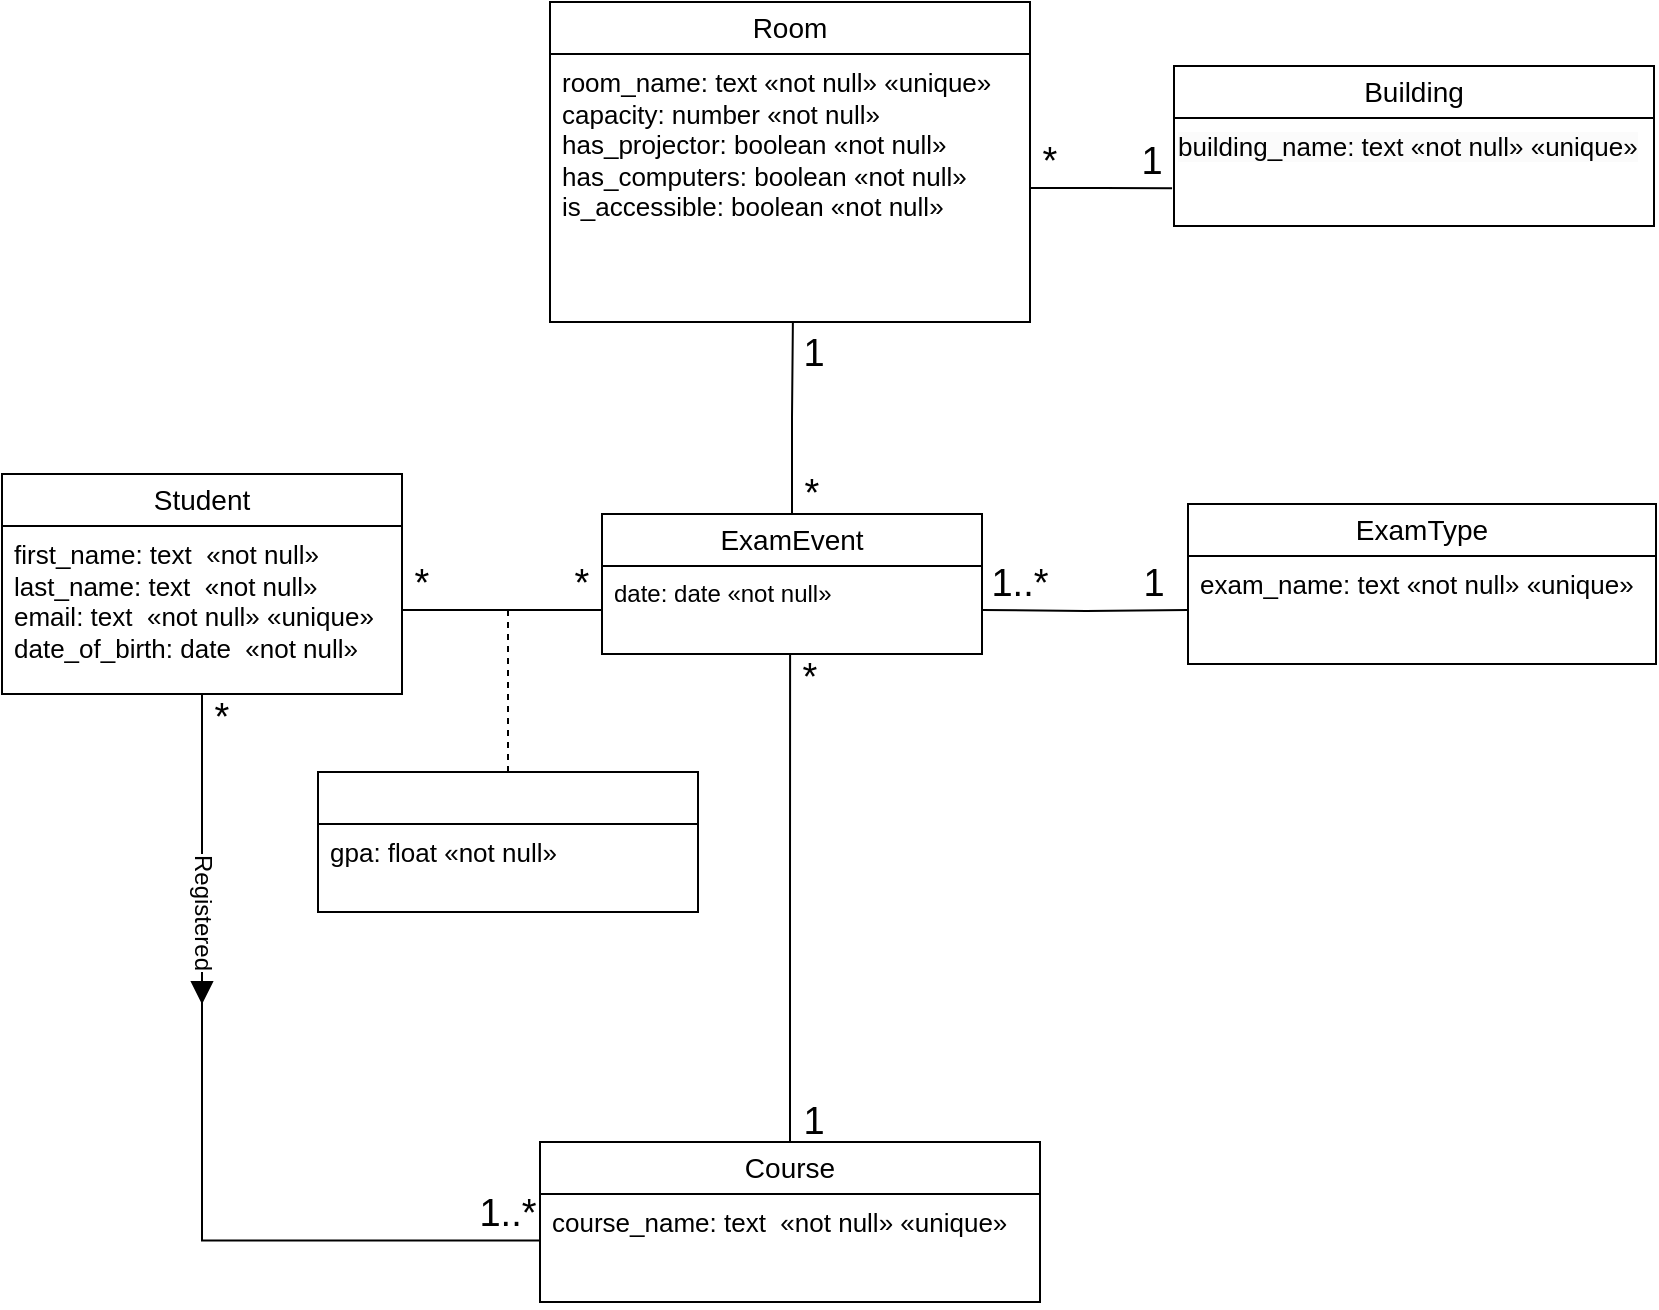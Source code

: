 <mxfile version="22.0.4" type="device">
  <diagram name="Página-1" id="GgqjymAVhDXShxc4KZD5">
    <mxGraphModel dx="880" dy="486" grid="1" gridSize="10" guides="1" tooltips="1" connect="1" arrows="1" fold="1" page="1" pageScale="1" pageWidth="827" pageHeight="1169" math="0" shadow="0">
      <root>
        <mxCell id="0" />
        <mxCell id="1" parent="0" />
        <mxCell id="DpPaolGIagNUOrvhkcs7-1" value="&lt;font style=&quot;font-size: 14px;&quot;&gt;Student&lt;/font&gt;" style="swimlane;fontStyle=0;childLayout=stackLayout;horizontal=1;startSize=26;fillColor=none;horizontalStack=0;resizeParent=1;resizeParentMax=0;resizeLast=0;collapsible=1;marginBottom=0;whiteSpace=wrap;html=1;" parent="1" vertex="1">
          <mxGeometry y="436" width="200" height="110" as="geometry" />
        </mxCell>
        <mxCell id="DpPaolGIagNUOrvhkcs7-2" value="&lt;font style=&quot;font-size: 13px;&quot;&gt;first_name: text&amp;nbsp; «not null»&lt;br&gt;last_name: text&amp;nbsp; «not null»&lt;br&gt;email: text&amp;nbsp; «not null» «unique»&lt;br&gt;date_of_birth: date&amp;nbsp; «not null»&lt;/font&gt;" style="text;strokeColor=none;fillColor=none;align=left;verticalAlign=top;spacingLeft=4;spacingRight=4;overflow=hidden;rotatable=0;points=[[0,0.5],[1,0.5]];portConstraint=eastwest;whiteSpace=wrap;html=1;" parent="DpPaolGIagNUOrvhkcs7-1" vertex="1">
          <mxGeometry y="26" width="200" height="84" as="geometry" />
        </mxCell>
        <mxCell id="DpPaolGIagNUOrvhkcs7-5" value="&lt;font style=&quot;font-size: 14px;&quot;&gt;Course&lt;/font&gt;" style="swimlane;fontStyle=0;childLayout=stackLayout;horizontal=1;startSize=26;fillColor=none;horizontalStack=0;resizeParent=1;resizeParentMax=0;resizeLast=0;collapsible=1;marginBottom=0;whiteSpace=wrap;html=1;" parent="1" vertex="1">
          <mxGeometry x="269" y="770" width="250" height="80" as="geometry" />
        </mxCell>
        <mxCell id="DpPaolGIagNUOrvhkcs7-6" value="&lt;font style=&quot;font-size: 13px;&quot;&gt;course_name: text&amp;nbsp; «not null» «unique»&lt;/font&gt;" style="text;strokeColor=none;fillColor=none;align=left;verticalAlign=top;spacingLeft=4;spacingRight=4;overflow=hidden;rotatable=0;points=[[0,0.5],[1,0.5]];portConstraint=eastwest;whiteSpace=wrap;html=1;" parent="DpPaolGIagNUOrvhkcs7-5" vertex="1">
          <mxGeometry y="26" width="250" height="54" as="geometry" />
        </mxCell>
        <mxCell id="DpPaolGIagNUOrvhkcs7-13" value="&lt;font style=&quot;font-size: 14px;&quot;&gt;Room&lt;/font&gt;" style="swimlane;fontStyle=0;childLayout=stackLayout;horizontal=1;startSize=26;fillColor=none;horizontalStack=0;resizeParent=1;resizeParentMax=0;resizeLast=0;collapsible=1;marginBottom=0;whiteSpace=wrap;html=1;" parent="1" vertex="1">
          <mxGeometry x="274" y="200" width="240" height="160" as="geometry" />
        </mxCell>
        <mxCell id="DpPaolGIagNUOrvhkcs7-14" value="&lt;font style=&quot;font-size: 13px;&quot;&gt;room_name: text «not null» «unique»&lt;br style=&quot;border-color: var(--border-color);&quot;&gt;capacity: number «not null»&lt;br&gt;has_projector: boolean «not null»&lt;br&gt;has_computers: boolean «not null»&lt;br&gt;is_accessible: boolean «not null»&lt;/font&gt;" style="text;strokeColor=none;fillColor=none;align=left;verticalAlign=top;spacingLeft=4;spacingRight=4;overflow=hidden;rotatable=0;points=[[0,0.5],[1,0.5]];portConstraint=eastwest;whiteSpace=wrap;html=1;" parent="DpPaolGIagNUOrvhkcs7-13" vertex="1">
          <mxGeometry y="26" width="240" height="134" as="geometry" />
        </mxCell>
        <mxCell id="JEZn9pTCmfTSa3yo_p_b-9" value="*" style="text;html=1;strokeColor=none;fillColor=none;align=center;verticalAlign=middle;whiteSpace=wrap;rounded=0;fontSize=19;" parent="1" vertex="1">
          <mxGeometry x="280" y="481" width="20" height="20" as="geometry" />
        </mxCell>
        <mxCell id="JEZn9pTCmfTSa3yo_p_b-34" value="" style="edgeStyle=orthogonalEdgeStyle;rounded=0;orthogonalLoop=1;jettySize=auto;html=1;entryX=0.506;entryY=1.002;entryDx=0;entryDy=0;entryPerimeter=0;endArrow=none;endFill=0;" parent="1" source="JEZn9pTCmfTSa3yo_p_b-17" target="DpPaolGIagNUOrvhkcs7-14" edge="1">
          <mxGeometry relative="1" as="geometry">
            <mxPoint x="400" y="366" as="targetPoint" />
          </mxGeometry>
        </mxCell>
        <mxCell id="JEZn9pTCmfTSa3yo_p_b-17" value="&lt;font style=&quot;font-size: 14px;&quot;&gt;ExamEvent&lt;/font&gt;" style="swimlane;fontStyle=0;childLayout=stackLayout;horizontal=1;startSize=26;fillColor=none;horizontalStack=0;resizeParent=1;resizeParentMax=0;resizeLast=0;collapsible=1;marginBottom=0;whiteSpace=wrap;html=1;" parent="1" vertex="1">
          <mxGeometry x="300" y="456" width="190" height="70" as="geometry" />
        </mxCell>
        <mxCell id="0303-0BlhwOnU2c-FtY8-27" value="date: date «not null»" style="text;strokeColor=none;fillColor=none;align=left;verticalAlign=top;spacingLeft=4;spacingRight=4;overflow=hidden;rotatable=0;points=[[0,0.5],[1,0.5]];portConstraint=eastwest;whiteSpace=wrap;html=1;" parent="JEZn9pTCmfTSa3yo_p_b-17" vertex="1">
          <mxGeometry y="26" width="190" height="44" as="geometry" />
        </mxCell>
        <mxCell id="JEZn9pTCmfTSa3yo_p_b-30" value="*" style="text;html=1;strokeColor=none;fillColor=none;align=center;verticalAlign=middle;whiteSpace=wrap;rounded=0;fontSize=19;" parent="1" vertex="1">
          <mxGeometry x="395" y="436" width="20" height="20" as="geometry" />
        </mxCell>
        <mxCell id="JEZn9pTCmfTSa3yo_p_b-31" value="*" style="text;html=1;strokeColor=none;fillColor=none;align=center;verticalAlign=middle;whiteSpace=wrap;rounded=0;fontSize=19;" parent="1" vertex="1">
          <mxGeometry x="394" y="528" width="20" height="20" as="geometry" />
        </mxCell>
        <mxCell id="JEZn9pTCmfTSa3yo_p_b-32" value="" style="edgeStyle=orthogonalEdgeStyle;rounded=0;orthogonalLoop=1;jettySize=auto;html=1;endArrow=none;endFill=0;" parent="1" source="DpPaolGIagNUOrvhkcs7-2" edge="1">
          <mxGeometry relative="1" as="geometry">
            <mxPoint x="300" y="504" as="targetPoint" />
          </mxGeometry>
        </mxCell>
        <mxCell id="JEZn9pTCmfTSa3yo_p_b-33" value="" style="edgeStyle=orthogonalEdgeStyle;rounded=0;orthogonalLoop=1;jettySize=auto;html=1;endArrow=none;endFill=0;entryX=0.495;entryY=1.005;entryDx=0;entryDy=0;entryPerimeter=0;" parent="1" source="DpPaolGIagNUOrvhkcs7-5" edge="1">
          <mxGeometry relative="1" as="geometry">
            <mxPoint x="394.05" y="526.22" as="targetPoint" />
          </mxGeometry>
        </mxCell>
        <mxCell id="JEZn9pTCmfTSa3yo_p_b-36" value="*" style="text;html=1;strokeColor=none;fillColor=none;align=center;verticalAlign=middle;whiteSpace=wrap;rounded=0;fontSize=19;" parent="1" vertex="1">
          <mxGeometry x="200" y="481" width="20" height="20" as="geometry" />
        </mxCell>
        <mxCell id="JEZn9pTCmfTSa3yo_p_b-37" value="1" style="text;html=1;strokeColor=none;fillColor=none;align=center;verticalAlign=middle;whiteSpace=wrap;rounded=0;fontSize=19;" parent="1" vertex="1">
          <mxGeometry x="396" y="750" width="20" height="20" as="geometry" />
        </mxCell>
        <mxCell id="JEZn9pTCmfTSa3yo_p_b-39" value="1" style="text;html=1;strokeColor=none;fillColor=none;align=center;verticalAlign=middle;whiteSpace=wrap;rounded=0;fontSize=19;" parent="1" vertex="1">
          <mxGeometry x="396" y="366" width="20" height="20" as="geometry" />
        </mxCell>
        <mxCell id="0303-0BlhwOnU2c-FtY8-6" value="&lt;font style=&quot;font-size: 14px;&quot;&gt;ExamType&lt;/font&gt;" style="swimlane;fontStyle=0;childLayout=stackLayout;horizontal=1;startSize=26;fillColor=none;horizontalStack=0;resizeParent=1;resizeParentMax=0;resizeLast=0;collapsible=1;marginBottom=0;whiteSpace=wrap;html=1;" parent="1" vertex="1">
          <mxGeometry x="593" y="451" width="234" height="80" as="geometry" />
        </mxCell>
        <mxCell id="0303-0BlhwOnU2c-FtY8-7" value="&lt;font style=&quot;font-size: 13px;&quot;&gt;exam_name: text «not null» «unique»&lt;/font&gt;" style="text;strokeColor=none;fillColor=none;align=left;verticalAlign=top;spacingLeft=4;spacingRight=4;overflow=hidden;rotatable=0;points=[[0,0.5],[1,0.5]];portConstraint=eastwest;whiteSpace=wrap;html=1;" parent="0303-0BlhwOnU2c-FtY8-6" vertex="1">
          <mxGeometry y="26" width="234" height="54" as="geometry" />
        </mxCell>
        <mxCell id="0303-0BlhwOnU2c-FtY8-8" value="1..*" style="text;html=1;strokeColor=none;fillColor=none;align=center;verticalAlign=middle;whiteSpace=wrap;rounded=0;fontSize=19;" parent="1" vertex="1">
          <mxGeometry x="499" y="481" width="20" height="20" as="geometry" />
        </mxCell>
        <mxCell id="0303-0BlhwOnU2c-FtY8-9" value="1" style="text;html=1;strokeColor=none;fillColor=none;align=center;verticalAlign=middle;whiteSpace=wrap;rounded=0;fontSize=19;" parent="1" vertex="1">
          <mxGeometry x="566" y="481" width="20" height="20" as="geometry" />
        </mxCell>
        <mxCell id="0303-0BlhwOnU2c-FtY8-10" style="edgeStyle=orthogonalEdgeStyle;rounded=0;orthogonalLoop=1;jettySize=auto;html=1;entryX=0;entryY=0.5;entryDx=0;entryDy=0;endArrow=none;endFill=0;" parent="1" target="0303-0BlhwOnU2c-FtY8-7" edge="1">
          <mxGeometry relative="1" as="geometry">
            <mxPoint x="490" y="504" as="sourcePoint" />
          </mxGeometry>
        </mxCell>
        <mxCell id="0303-0BlhwOnU2c-FtY8-11" style="edgeStyle=orthogonalEdgeStyle;rounded=0;orthogonalLoop=1;jettySize=auto;html=1;entryX=-0.002;entryY=0.431;entryDx=0;entryDy=0;entryPerimeter=0;endArrow=none;endFill=0;" parent="1" source="DpPaolGIagNUOrvhkcs7-1" target="DpPaolGIagNUOrvhkcs7-6" edge="1">
          <mxGeometry relative="1" as="geometry" />
        </mxCell>
        <mxCell id="0303-0BlhwOnU2c-FtY8-14" value="&lt;font style=&quot;font-size: 12px;&quot;&gt;Registered&lt;/font&gt;" style="edgeLabel;html=1;align=center;verticalAlign=middle;resizable=0;points=[];rotation=90;fontSize=12;" parent="0303-0BlhwOnU2c-FtY8-11" vertex="1" connectable="0">
          <mxGeometry x="-0.486" y="3" relative="1" as="geometry">
            <mxPoint x="-2" y="-5" as="offset" />
          </mxGeometry>
        </mxCell>
        <mxCell id="0303-0BlhwOnU2c-FtY8-12" value="*" style="text;html=1;strokeColor=none;fillColor=none;align=center;verticalAlign=middle;whiteSpace=wrap;rounded=0;fontSize=19;" parent="1" vertex="1">
          <mxGeometry x="100" y="548" width="20" height="20" as="geometry" />
        </mxCell>
        <mxCell id="0303-0BlhwOnU2c-FtY8-13" value="1..*" style="text;html=1;strokeColor=none;fillColor=none;align=center;verticalAlign=middle;whiteSpace=wrap;rounded=0;fontSize=19;" parent="1" vertex="1">
          <mxGeometry x="243" y="796" width="20" height="20" as="geometry" />
        </mxCell>
        <mxCell id="0303-0BlhwOnU2c-FtY8-15" value="" style="triangle;whiteSpace=wrap;html=1;fillStyle=solid;fillColor=#000000;rotation=90;" parent="1" vertex="1">
          <mxGeometry x="95" y="690" width="10" height="10" as="geometry" />
        </mxCell>
        <mxCell id="0303-0BlhwOnU2c-FtY8-26" style="edgeStyle=orthogonalEdgeStyle;rounded=0;orthogonalLoop=1;jettySize=auto;html=1;endArrow=none;endFill=0;dashed=1;exitX=0.5;exitY=0;exitDx=0;exitDy=0;" parent="1" source="0303-0BlhwOnU2c-FtY8-24" edge="1">
          <mxGeometry relative="1" as="geometry">
            <mxPoint x="253" y="504" as="targetPoint" />
            <mxPoint x="253" y="579" as="sourcePoint" />
          </mxGeometry>
        </mxCell>
        <mxCell id="0303-0BlhwOnU2c-FtY8-24" value="" style="swimlane;fontStyle=0;childLayout=stackLayout;horizontal=1;startSize=26;fillColor=none;horizontalStack=0;resizeParent=1;resizeParentMax=0;resizeLast=0;collapsible=1;marginBottom=0;whiteSpace=wrap;html=1;" parent="1" vertex="1">
          <mxGeometry x="158" y="585" width="190" height="70" as="geometry" />
        </mxCell>
        <mxCell id="0303-0BlhwOnU2c-FtY8-25" value="&lt;font style=&quot;font-size: 13px;&quot;&gt;gpa: float «not null»&lt;/font&gt;" style="text;strokeColor=none;fillColor=none;align=left;verticalAlign=top;spacingLeft=4;spacingRight=4;overflow=hidden;rotatable=0;points=[[0,0.5],[1,0.5]];portConstraint=eastwest;whiteSpace=wrap;html=1;" parent="0303-0BlhwOnU2c-FtY8-24" vertex="1">
          <mxGeometry y="26" width="190" height="44" as="geometry" />
        </mxCell>
        <mxCell id="0303-0BlhwOnU2c-FtY8-29" value="&lt;font style=&quot;font-size: 14px;&quot;&gt;Building&lt;/font&gt;" style="swimlane;fontStyle=0;childLayout=stackLayout;horizontal=1;startSize=26;fillColor=none;horizontalStack=0;resizeParent=1;resizeParentMax=0;resizeLast=0;collapsible=1;marginBottom=0;whiteSpace=wrap;html=1;" parent="1" vertex="1">
          <mxGeometry x="586" y="232" width="240" height="80" as="geometry" />
        </mxCell>
        <mxCell id="0303-0BlhwOnU2c-FtY8-28" value="&lt;span style=&quot;color: rgb(0, 0, 0); font-family: Helvetica; font-size: 13px; font-style: normal; font-variant-ligatures: normal; font-variant-caps: normal; font-weight: 400; letter-spacing: normal; orphans: 2; text-align: left; text-indent: 0px; text-transform: none; widows: 2; word-spacing: 0px; -webkit-text-stroke-width: 0px; background-color: rgb(251, 251, 251); text-decoration-thickness: initial; text-decoration-style: initial; text-decoration-color: initial; float: none; display: inline !important;&quot;&gt;building_name: text «not null» «unique»&lt;/span&gt;" style="text;whiteSpace=wrap;html=1;" parent="0303-0BlhwOnU2c-FtY8-29" vertex="1">
          <mxGeometry y="26" width="240" height="54" as="geometry" />
        </mxCell>
        <mxCell id="0303-0BlhwOnU2c-FtY8-31" style="edgeStyle=orthogonalEdgeStyle;rounded=0;orthogonalLoop=1;jettySize=auto;html=1;entryX=-0.004;entryY=0.651;entryDx=0;entryDy=0;entryPerimeter=0;endArrow=none;endFill=0;" parent="1" source="DpPaolGIagNUOrvhkcs7-14" target="0303-0BlhwOnU2c-FtY8-28" edge="1">
          <mxGeometry relative="1" as="geometry" />
        </mxCell>
        <mxCell id="0303-0BlhwOnU2c-FtY8-32" value="1" style="text;html=1;strokeColor=none;fillColor=none;align=center;verticalAlign=middle;whiteSpace=wrap;rounded=0;fontSize=19;" parent="1" vertex="1">
          <mxGeometry x="565" y="270" width="20" height="20" as="geometry" />
        </mxCell>
        <mxCell id="0303-0BlhwOnU2c-FtY8-33" value="*" style="text;html=1;strokeColor=none;fillColor=none;align=center;verticalAlign=middle;whiteSpace=wrap;rounded=0;fontSize=19;" parent="1" vertex="1">
          <mxGeometry x="514" y="270" width="20" height="20" as="geometry" />
        </mxCell>
      </root>
    </mxGraphModel>
  </diagram>
</mxfile>
